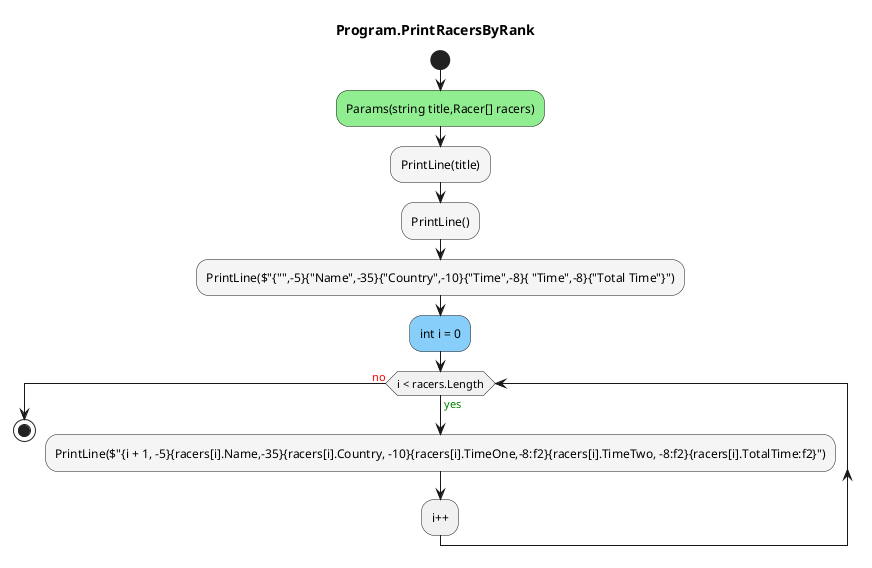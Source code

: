 @startuml Program.PrintRacersByRank
title Program.PrintRacersByRank
start
#LightGreen:Params(string title,Racer[] racers);
#WhiteSmoke:PrintLine(title);
#WhiteSmoke:PrintLine();
#WhiteSmoke:PrintLine($"{"",-5}{"Name",-35}{"Country",-10}{"Time",-8}{ "Time",-8}{"Total Time"}");
#LightSkyBlue:int i = 0;
while (i < racers.Length) is (<color:green>yes)
        #WhiteSmoke:PrintLine($"{i + 1, -5}{racers[i].Name,-35}{racers[i].Country, -10}{racers[i].TimeOne,-8:f2}{racers[i].TimeTwo, -8:f2}{racers[i].TotalTime:f2}");
:i++;
endwhile (<color:red>no)
stop
@enduml

